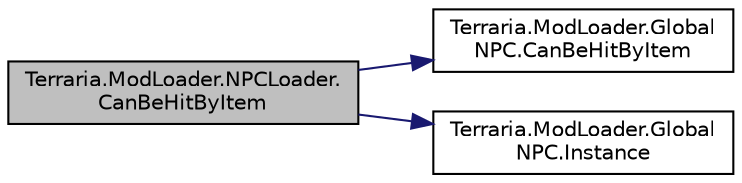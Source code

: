 digraph "Terraria.ModLoader.NPCLoader.CanBeHitByItem"
{
  edge [fontname="Helvetica",fontsize="10",labelfontname="Helvetica",labelfontsize="10"];
  node [fontname="Helvetica",fontsize="10",shape=record];
  rankdir="LR";
  Node27 [label="Terraria.ModLoader.NPCLoader.\lCanBeHitByItem",height=0.2,width=0.4,color="black", fillcolor="grey75", style="filled", fontcolor="black"];
  Node27 -> Node28 [color="midnightblue",fontsize="10",style="solid",fontname="Helvetica"];
  Node28 [label="Terraria.ModLoader.Global\lNPC.CanBeHitByItem",height=0.2,width=0.4,color="black", fillcolor="white", style="filled",URL="$class_terraria_1_1_mod_loader_1_1_global_n_p_c.html#a8a8948f57d8156ed7b13d760ffda0154",tooltip="Allows you to determine whether an NPC can be hit by the given melee weapon when swung. Return true to allow hitting the NPC, return false to block hitting the NPC, and return null to use the vanilla code for whether the NPC can be hit. Returns null by default. "];
  Node27 -> Node29 [color="midnightblue",fontsize="10",style="solid",fontname="Helvetica"];
  Node29 [label="Terraria.ModLoader.Global\lNPC.Instance",height=0.2,width=0.4,color="black", fillcolor="white", style="filled",URL="$class_terraria_1_1_mod_loader_1_1_global_n_p_c.html#a864f48a10f6273f77c6a089b9baa8e4c"];
}
